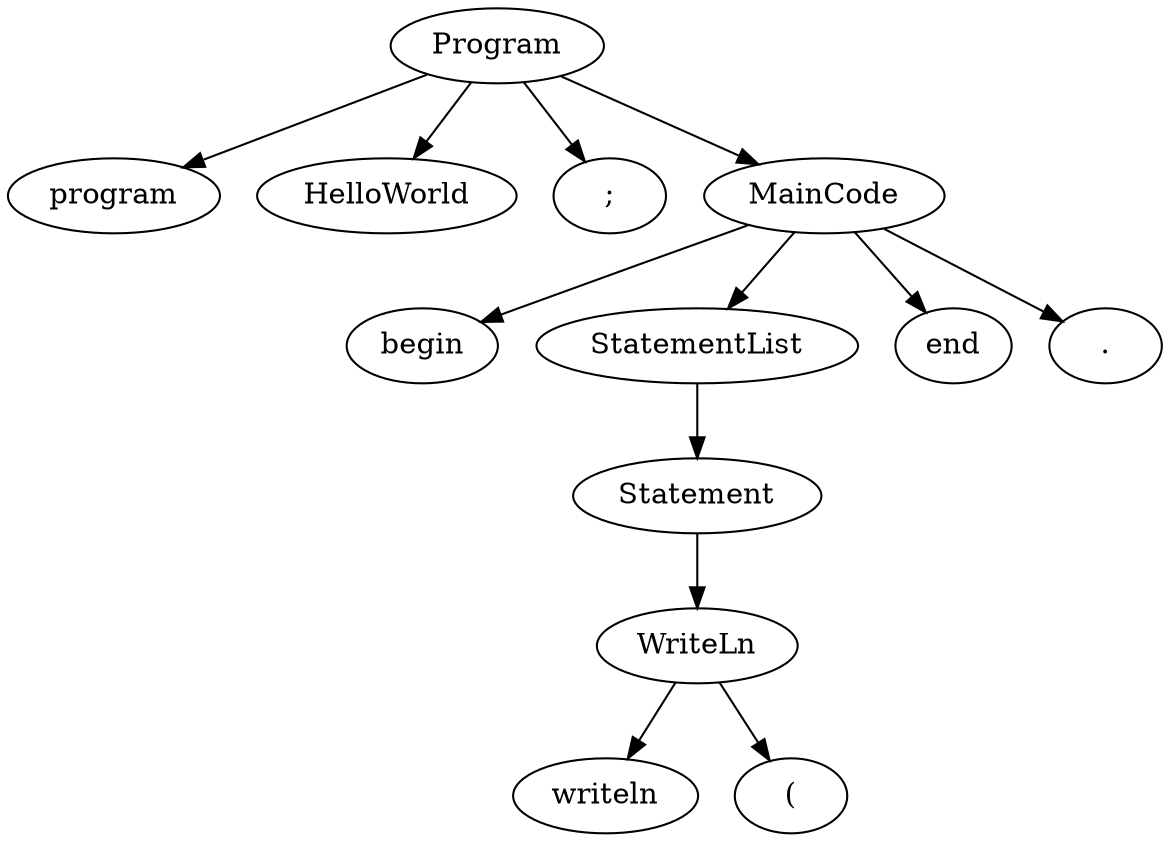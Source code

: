 digraph tree {
    "afb855af-5eb6-438a-9484-049c441de6c8" [label="Program"];
    "25213040-2417-45a4-9f72-9e6426a57110" [label="program"];
    "9a1dca7d-000c-4da2-a529-efef88f21171" [label="HelloWorld"];
    "cdf6a912-1c93-4dc0-8b5b-bf26a4220d72" [label=";"];
    "526423e5-7f75-4e4d-99b8-845b93ccfa59" [label="MainCode"];
    "0fafcd4e-63f2-45cb-a829-4a43f6f1c5ba" [label="begin"];
    "23a59584-3d83-499a-a152-d28a1703e192" [label="StatementList"];
    "5d0fa7a1-53ff-4e52-9bd5-f03cd86eeb61" [label="Statement"];
    "a01a3ab3-faca-4c23-b76d-00401d0914ca" [label="WriteLn"];
    "eede687d-d85e-42d6-86f1-a33041e21ba5" [label="writeln"];
    "3e8e5529-167f-4873-b152-845c7df60ef6" [label="("];
    "a8bac500-a96e-4e31-ac1f-392c5344b550" [label="end"];
    "45465f7b-fc3e-4415-8bb5-f5b4f7327a67" [label="."];
    "afb855af-5eb6-438a-9484-049c441de6c8" -> "25213040-2417-45a4-9f72-9e6426a57110";
    "afb855af-5eb6-438a-9484-049c441de6c8" -> "9a1dca7d-000c-4da2-a529-efef88f21171";
    "afb855af-5eb6-438a-9484-049c441de6c8" -> "cdf6a912-1c93-4dc0-8b5b-bf26a4220d72";
    "afb855af-5eb6-438a-9484-049c441de6c8" -> "526423e5-7f75-4e4d-99b8-845b93ccfa59";
    "526423e5-7f75-4e4d-99b8-845b93ccfa59" -> "0fafcd4e-63f2-45cb-a829-4a43f6f1c5ba";
    "526423e5-7f75-4e4d-99b8-845b93ccfa59" -> "23a59584-3d83-499a-a152-d28a1703e192";
    "526423e5-7f75-4e4d-99b8-845b93ccfa59" -> "a8bac500-a96e-4e31-ac1f-392c5344b550";
    "526423e5-7f75-4e4d-99b8-845b93ccfa59" -> "45465f7b-fc3e-4415-8bb5-f5b4f7327a67";
    "23a59584-3d83-499a-a152-d28a1703e192" -> "5d0fa7a1-53ff-4e52-9bd5-f03cd86eeb61";
    "5d0fa7a1-53ff-4e52-9bd5-f03cd86eeb61" -> "a01a3ab3-faca-4c23-b76d-00401d0914ca";
    "a01a3ab3-faca-4c23-b76d-00401d0914ca" -> "eede687d-d85e-42d6-86f1-a33041e21ba5";
    "a01a3ab3-faca-4c23-b76d-00401d0914ca" -> "3e8e5529-167f-4873-b152-845c7df60ef6";
}
